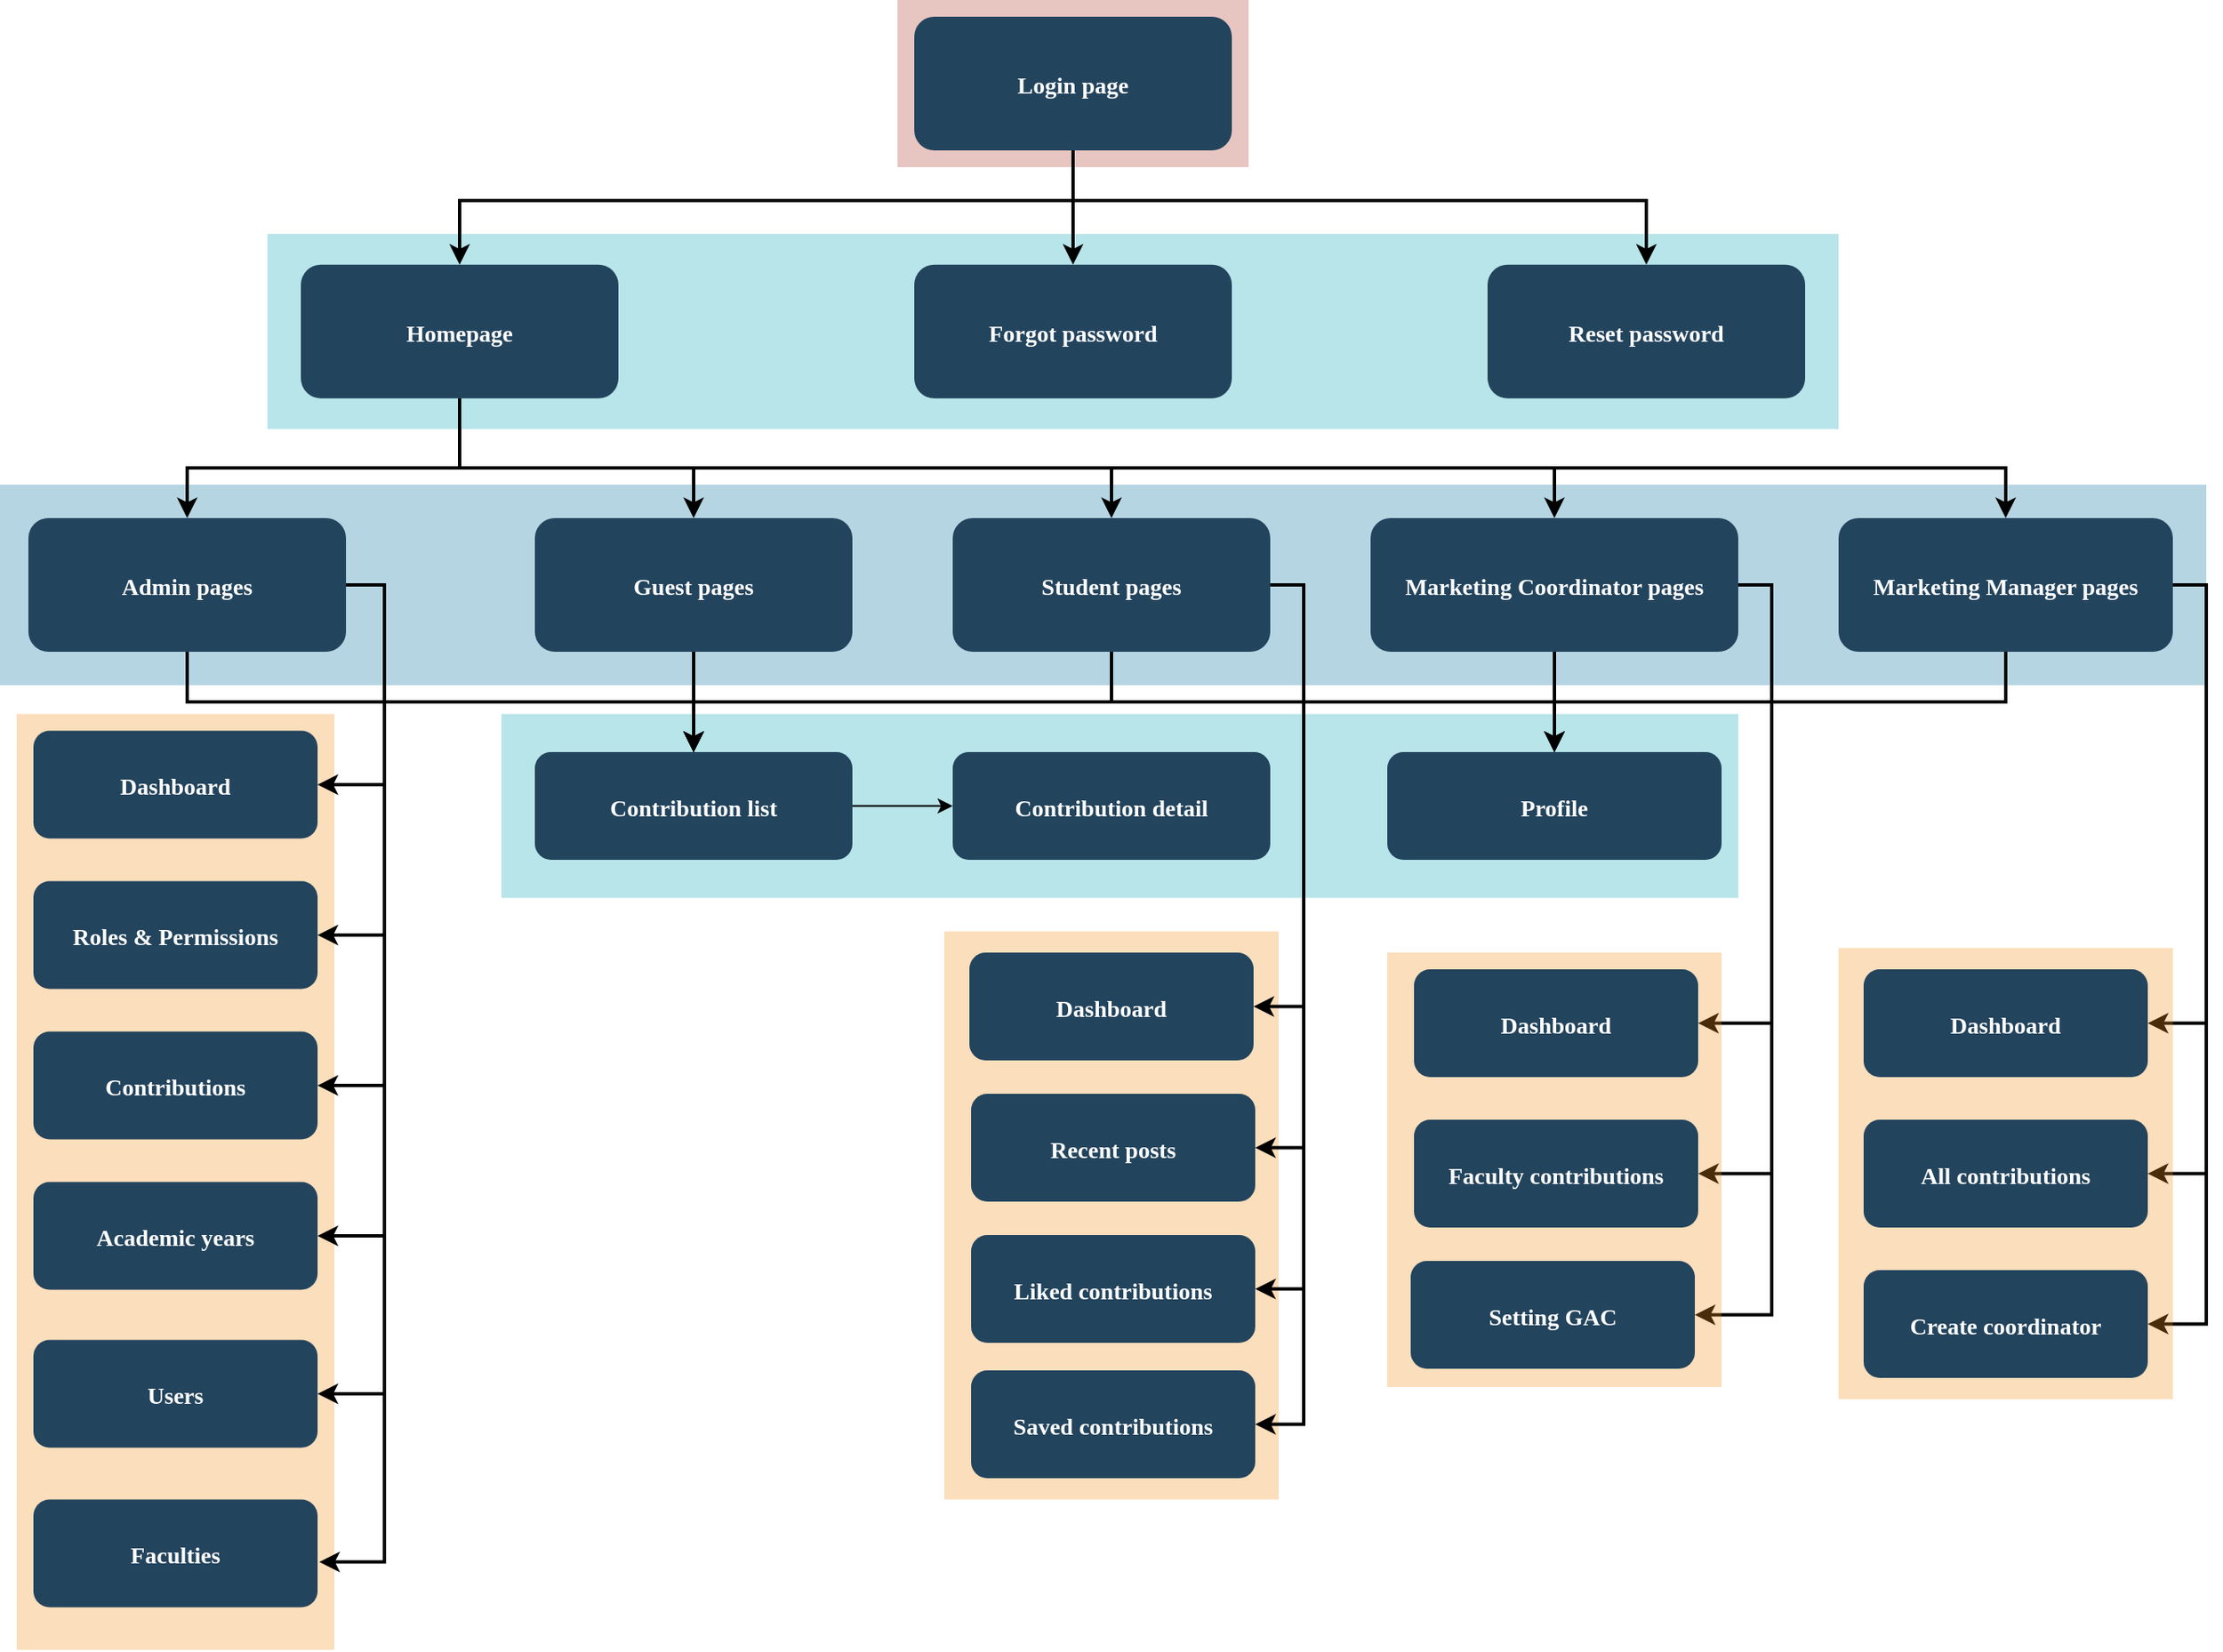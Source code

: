 <mxfile version="23.1.8" type="device">
  <diagram name="Page-1" id="2c0d36ab-eaac-3732-788b-9136903baeff">
    <mxGraphModel dx="1678" dy="1192" grid="1" gridSize="10" guides="1" tooltips="1" connect="1" arrows="1" fold="1" page="1" pageScale="1.5" pageWidth="1169" pageHeight="827" background="none" math="0" shadow="0">
      <root>
        <mxCell id="0" />
        <mxCell id="1" parent="0" />
        <mxCell id="a4i54nAKGf3NfbKqTEV9-144" value="" style="fillColor=#F2931E;strokeColor=none;opacity=30;" vertex="1" parent="1">
          <mxGeometry x="765" y="687.25" width="200" height="340" as="geometry" />
        </mxCell>
        <mxCell id="a4i54nAKGf3NfbKqTEV9-139" value="" style="fillColor=#12AAB5;strokeColor=none;opacity=30;" vertex="1" parent="1">
          <mxGeometry x="360" y="270" width="940" height="116.75" as="geometry" />
        </mxCell>
        <mxCell id="123" value="" style="fillColor=#AE4132;strokeColor=none;opacity=30;" parent="1" vertex="1">
          <mxGeometry x="737" y="130.0" width="210" height="100.0" as="geometry" />
        </mxCell>
        <mxCell id="122" value="" style="fillColor=#10739E;strokeColor=none;opacity=30;" parent="1" vertex="1">
          <mxGeometry x="200" y="420" width="1320" height="120" as="geometry" />
        </mxCell>
        <mxCell id="118" value="" style="fillColor=#F2931E;strokeColor=none;opacity=30;" parent="1" vertex="1">
          <mxGeometry x="210" y="557.25" width="190" height="560" as="geometry" />
        </mxCell>
        <mxCell id="109" value="" style="fillColor=#12AAB5;strokeColor=none;opacity=30;" parent="1" vertex="1">
          <mxGeometry x="500" y="557.25" width="740" height="110" as="geometry" />
        </mxCell>
        <mxCell id="a4i54nAKGf3NfbKqTEV9-141" style="edgeStyle=orthogonalEdgeStyle;rounded=0;orthogonalLoop=1;jettySize=auto;html=1;entryX=0.5;entryY=0;entryDx=0;entryDy=0;strokeWidth=2;" edge="1" parent="1" source="2" target="a4i54nAKGf3NfbKqTEV9-138">
          <mxGeometry relative="1" as="geometry" />
        </mxCell>
        <mxCell id="a4i54nAKGf3NfbKqTEV9-142" style="edgeStyle=orthogonalEdgeStyle;rounded=0;orthogonalLoop=1;jettySize=auto;html=1;entryX=0.5;entryY=0;entryDx=0;entryDy=0;strokeWidth=2;" edge="1" parent="1" source="2" target="a4i54nAKGf3NfbKqTEV9-135">
          <mxGeometry relative="1" as="geometry">
            <Array as="points">
              <mxPoint x="842" y="250" />
              <mxPoint x="475" y="250" />
            </Array>
          </mxGeometry>
        </mxCell>
        <mxCell id="a4i54nAKGf3NfbKqTEV9-143" style="edgeStyle=orthogonalEdgeStyle;rounded=0;orthogonalLoop=1;jettySize=auto;html=1;entryX=0.5;entryY=0;entryDx=0;entryDy=0;strokeWidth=2;" edge="1" parent="1" source="2" target="a4i54nAKGf3NfbKqTEV9-140">
          <mxGeometry relative="1" as="geometry">
            <Array as="points">
              <mxPoint x="842" y="250" />
              <mxPoint x="1185" y="250" />
            </Array>
          </mxGeometry>
        </mxCell>
        <mxCell id="2" value="Login page" style="rounded=1;fillColor=#23445D;gradientColor=none;strokeColor=none;fontColor=#FFFFFF;fontStyle=1;fontFamily=Tahoma;fontSize=14" parent="1" vertex="1">
          <mxGeometry x="747" y="140" width="190" height="80" as="geometry" />
        </mxCell>
        <mxCell id="a4i54nAKGf3NfbKqTEV9-169" style="edgeStyle=orthogonalEdgeStyle;rounded=0;orthogonalLoop=1;jettySize=auto;html=1;entryX=0.5;entryY=0;entryDx=0;entryDy=0;strokeWidth=2;" edge="1" parent="1" source="12" target="a4i54nAKGf3NfbKqTEV9-129">
          <mxGeometry relative="1" as="geometry">
            <Array as="points">
              <mxPoint x="865" y="550" />
              <mxPoint x="615" y="550" />
            </Array>
          </mxGeometry>
        </mxCell>
        <mxCell id="a4i54nAKGf3NfbKqTEV9-172" style="edgeStyle=orthogonalEdgeStyle;rounded=0;orthogonalLoop=1;jettySize=auto;html=1;entryX=0.5;entryY=0;entryDx=0;entryDy=0;strokeWidth=2;" edge="1" parent="1" source="12" target="a4i54nAKGf3NfbKqTEV9-130">
          <mxGeometry relative="1" as="geometry">
            <Array as="points">
              <mxPoint x="865" y="550" />
              <mxPoint x="1130" y="550" />
            </Array>
          </mxGeometry>
        </mxCell>
        <mxCell id="a4i54nAKGf3NfbKqTEV9-188" style="edgeStyle=orthogonalEdgeStyle;rounded=0;orthogonalLoop=1;jettySize=auto;html=1;entryX=1;entryY=0.5;entryDx=0;entryDy=0;strokeWidth=2;" edge="1" parent="1" source="12" target="a4i54nAKGf3NfbKqTEV9-134">
          <mxGeometry relative="1" as="geometry">
            <Array as="points">
              <mxPoint x="980" y="480" />
              <mxPoint x="980" y="817" />
            </Array>
          </mxGeometry>
        </mxCell>
        <mxCell id="a4i54nAKGf3NfbKqTEV9-189" style="edgeStyle=orthogonalEdgeStyle;rounded=0;orthogonalLoop=1;jettySize=auto;html=1;entryX=1;entryY=0.5;entryDx=0;entryDy=0;strokeWidth=2;" edge="1" parent="1" source="12" target="a4i54nAKGf3NfbKqTEV9-152">
          <mxGeometry relative="1" as="geometry">
            <Array as="points">
              <mxPoint x="980" y="480" />
              <mxPoint x="980" y="901" />
            </Array>
          </mxGeometry>
        </mxCell>
        <mxCell id="a4i54nAKGf3NfbKqTEV9-190" style="edgeStyle=orthogonalEdgeStyle;rounded=0;orthogonalLoop=1;jettySize=auto;html=1;entryX=1;entryY=0.5;entryDx=0;entryDy=0;strokeWidth=2;" edge="1" parent="1" source="12" target="a4i54nAKGf3NfbKqTEV9-153">
          <mxGeometry relative="1" as="geometry">
            <Array as="points">
              <mxPoint x="980" y="480" />
              <mxPoint x="980" y="982" />
            </Array>
          </mxGeometry>
        </mxCell>
        <mxCell id="a4i54nAKGf3NfbKqTEV9-208" style="edgeStyle=orthogonalEdgeStyle;rounded=0;orthogonalLoop=1;jettySize=auto;html=1;entryX=1;entryY=0.5;entryDx=0;entryDy=0;strokeWidth=2;" edge="1" parent="1" source="12" target="a4i54nAKGf3NfbKqTEV9-194">
          <mxGeometry relative="1" as="geometry">
            <Array as="points">
              <mxPoint x="980" y="480" />
              <mxPoint x="980" y="732" />
            </Array>
          </mxGeometry>
        </mxCell>
        <mxCell id="12" value="Student pages" style="rounded=1;fillColor=#23445D;gradientColor=none;strokeColor=none;fontColor=#FFFFFF;fontStyle=1;fontFamily=Tahoma;fontSize=14" parent="1" vertex="1">
          <mxGeometry x="770.0" y="440" width="190" height="80" as="geometry" />
        </mxCell>
        <mxCell id="a4i54nAKGf3NfbKqTEV9-149" style="edgeStyle=orthogonalEdgeStyle;rounded=0;orthogonalLoop=1;jettySize=auto;html=1;entryX=0.5;entryY=0;entryDx=0;entryDy=0;strokeWidth=2;" edge="1" parent="1" source="13" target="a4i54nAKGf3NfbKqTEV9-129">
          <mxGeometry relative="1" as="geometry">
            <Array as="points">
              <mxPoint x="430" y="480" />
              <mxPoint x="430" y="550" />
              <mxPoint x="615" y="550" />
            </Array>
          </mxGeometry>
        </mxCell>
        <mxCell id="a4i54nAKGf3NfbKqTEV9-167" style="edgeStyle=orthogonalEdgeStyle;rounded=0;orthogonalLoop=1;jettySize=auto;html=1;entryX=0.5;entryY=0;entryDx=0;entryDy=0;strokeWidth=2;" edge="1" parent="1" source="13" target="a4i54nAKGf3NfbKqTEV9-130">
          <mxGeometry relative="1" as="geometry">
            <Array as="points">
              <mxPoint x="312" y="550" />
              <mxPoint x="1130" y="550" />
            </Array>
          </mxGeometry>
        </mxCell>
        <mxCell id="a4i54nAKGf3NfbKqTEV9-202" style="edgeStyle=orthogonalEdgeStyle;rounded=0;orthogonalLoop=1;jettySize=auto;html=1;entryX=1;entryY=0.5;entryDx=0;entryDy=0;strokeWidth=2;" edge="1" parent="1" source="13" target="16">
          <mxGeometry relative="1" as="geometry">
            <Array as="points">
              <mxPoint x="430" y="480" />
              <mxPoint x="430" y="599" />
            </Array>
          </mxGeometry>
        </mxCell>
        <mxCell id="a4i54nAKGf3NfbKqTEV9-203" style="edgeStyle=orthogonalEdgeStyle;rounded=0;orthogonalLoop=1;jettySize=auto;html=1;entryX=1;entryY=0.5;entryDx=0;entryDy=0;strokeWidth=2;" edge="1" parent="1" source="13" target="a4i54nAKGf3NfbKqTEV9-123">
          <mxGeometry relative="1" as="geometry">
            <Array as="points">
              <mxPoint x="430" y="480" />
              <mxPoint x="430" y="689" />
            </Array>
          </mxGeometry>
        </mxCell>
        <mxCell id="a4i54nAKGf3NfbKqTEV9-204" style="edgeStyle=orthogonalEdgeStyle;rounded=0;orthogonalLoop=1;jettySize=auto;html=1;entryX=1;entryY=0.5;entryDx=0;entryDy=0;strokeWidth=2;" edge="1" parent="1" source="13" target="a4i54nAKGf3NfbKqTEV9-124">
          <mxGeometry relative="1" as="geometry">
            <Array as="points">
              <mxPoint x="430" y="480" />
              <mxPoint x="430" y="779" />
            </Array>
          </mxGeometry>
        </mxCell>
        <mxCell id="a4i54nAKGf3NfbKqTEV9-205" style="edgeStyle=orthogonalEdgeStyle;rounded=0;orthogonalLoop=1;jettySize=auto;html=1;entryX=1;entryY=0.5;entryDx=0;entryDy=0;strokeWidth=2;" edge="1" parent="1" source="13" target="a4i54nAKGf3NfbKqTEV9-125">
          <mxGeometry relative="1" as="geometry">
            <Array as="points">
              <mxPoint x="430" y="480" />
              <mxPoint x="430" y="869" />
            </Array>
          </mxGeometry>
        </mxCell>
        <mxCell id="a4i54nAKGf3NfbKqTEV9-206" style="edgeStyle=orthogonalEdgeStyle;rounded=0;orthogonalLoop=1;jettySize=auto;html=1;entryX=1;entryY=0.5;entryDx=0;entryDy=0;strokeWidth=2;" edge="1" parent="1" source="13" target="a4i54nAKGf3NfbKqTEV9-126">
          <mxGeometry relative="1" as="geometry">
            <Array as="points">
              <mxPoint x="430" y="480" />
              <mxPoint x="430" y="964" />
            </Array>
          </mxGeometry>
        </mxCell>
        <mxCell id="13" value="Admin pages" style="rounded=1;fillColor=#23445D;gradientColor=none;strokeColor=none;fontColor=#FFFFFF;fontStyle=1;fontFamily=Tahoma;fontSize=14" parent="1" vertex="1">
          <mxGeometry x="217" y="440" width="190" height="80" as="geometry" />
        </mxCell>
        <mxCell id="16" value="Dashboard" style="rounded=1;fillColor=#23445D;gradientColor=none;strokeColor=none;fontColor=#FFFFFF;fontStyle=1;fontFamily=Tahoma;fontSize=14" parent="1" vertex="1">
          <mxGeometry x="220" y="567.25" width="170" height="64.5" as="geometry" />
        </mxCell>
        <mxCell id="a4i54nAKGf3NfbKqTEV9-123" value="Roles &amp; Permissions" style="rounded=1;fillColor=#23445D;gradientColor=none;strokeColor=none;fontColor=#FFFFFF;fontStyle=1;fontFamily=Tahoma;fontSize=14" vertex="1" parent="1">
          <mxGeometry x="220" y="657.25" width="170" height="64.5" as="geometry" />
        </mxCell>
        <mxCell id="a4i54nAKGf3NfbKqTEV9-124" value="Contributions" style="rounded=1;fillColor=#23445D;gradientColor=none;strokeColor=none;fontColor=#FFFFFF;fontStyle=1;fontFamily=Tahoma;fontSize=14" vertex="1" parent="1">
          <mxGeometry x="220" y="747.25" width="170" height="64.5" as="geometry" />
        </mxCell>
        <mxCell id="a4i54nAKGf3NfbKqTEV9-125" value="Academic years" style="rounded=1;fillColor=#23445D;gradientColor=none;strokeColor=none;fontColor=#FFFFFF;fontStyle=1;fontFamily=Tahoma;fontSize=14" vertex="1" parent="1">
          <mxGeometry x="220" y="837.25" width="170" height="64.5" as="geometry" />
        </mxCell>
        <mxCell id="a4i54nAKGf3NfbKqTEV9-126" value="Users" style="rounded=1;fillColor=#23445D;gradientColor=none;strokeColor=none;fontColor=#FFFFFF;fontStyle=1;fontFamily=Tahoma;fontSize=14" vertex="1" parent="1">
          <mxGeometry x="220" y="931.75" width="170" height="64.5" as="geometry" />
        </mxCell>
        <mxCell id="a4i54nAKGf3NfbKqTEV9-127" value="Faculties" style="rounded=1;fillColor=#23445D;gradientColor=none;strokeColor=none;fontColor=#FFFFFF;fontStyle=1;fontFamily=Tahoma;fontSize=14" vertex="1" parent="1">
          <mxGeometry x="220" y="1027.25" width="170" height="64.5" as="geometry" />
        </mxCell>
        <mxCell id="a4i54nAKGf3NfbKqTEV9-166" style="edgeStyle=orthogonalEdgeStyle;rounded=0;orthogonalLoop=1;jettySize=auto;html=1;" edge="1" parent="1" source="a4i54nAKGf3NfbKqTEV9-129" target="a4i54nAKGf3NfbKqTEV9-158">
          <mxGeometry relative="1" as="geometry" />
        </mxCell>
        <mxCell id="a4i54nAKGf3NfbKqTEV9-129" value="Contribution list" style="rounded=1;fillColor=#23445D;gradientColor=none;strokeColor=none;fontColor=#FFFFFF;fontStyle=1;fontFamily=Tahoma;fontSize=14" vertex="1" parent="1">
          <mxGeometry x="520" y="580" width="190" height="64.5" as="geometry" />
        </mxCell>
        <mxCell id="a4i54nAKGf3NfbKqTEV9-130" value="Profile" style="rounded=1;fillColor=#23445D;gradientColor=none;strokeColor=none;fontColor=#FFFFFF;fontStyle=1;fontFamily=Tahoma;fontSize=14" vertex="1" parent="1">
          <mxGeometry x="1030" y="580" width="200" height="64.5" as="geometry" />
        </mxCell>
        <mxCell id="a4i54nAKGf3NfbKqTEV9-134" value="Recent posts" style="rounded=1;fillColor=#23445D;gradientColor=none;strokeColor=none;fontColor=#FFFFFF;fontStyle=1;fontFamily=Tahoma;fontSize=14" vertex="1" parent="1">
          <mxGeometry x="781" y="784.5" width="170" height="64.5" as="geometry" />
        </mxCell>
        <mxCell id="a4i54nAKGf3NfbKqTEV9-147" style="edgeStyle=orthogonalEdgeStyle;rounded=0;orthogonalLoop=1;jettySize=auto;html=1;entryX=0.5;entryY=0;entryDx=0;entryDy=0;strokeWidth=2;" edge="1" parent="1" source="a4i54nAKGf3NfbKqTEV9-135" target="13">
          <mxGeometry relative="1" as="geometry">
            <Array as="points">
              <mxPoint x="475" y="410" />
              <mxPoint x="312" y="410" />
            </Array>
          </mxGeometry>
        </mxCell>
        <mxCell id="a4i54nAKGf3NfbKqTEV9-148" style="edgeStyle=orthogonalEdgeStyle;rounded=0;orthogonalLoop=1;jettySize=auto;html=1;entryX=0.5;entryY=0;entryDx=0;entryDy=0;strokeWidth=2;" edge="1" parent="1" source="a4i54nAKGf3NfbKqTEV9-135" target="12">
          <mxGeometry relative="1" as="geometry">
            <Array as="points">
              <mxPoint x="475" y="410" />
              <mxPoint x="865" y="410" />
            </Array>
          </mxGeometry>
        </mxCell>
        <mxCell id="a4i54nAKGf3NfbKqTEV9-160" style="edgeStyle=orthogonalEdgeStyle;rounded=0;orthogonalLoop=1;jettySize=auto;html=1;entryX=0.5;entryY=0;entryDx=0;entryDy=0;strokeWidth=2;" edge="1" parent="1" source="a4i54nAKGf3NfbKqTEV9-135" target="a4i54nAKGf3NfbKqTEV9-154">
          <mxGeometry relative="1" as="geometry">
            <Array as="points">
              <mxPoint x="475" y="410" />
              <mxPoint x="615" y="410" />
            </Array>
          </mxGeometry>
        </mxCell>
        <mxCell id="a4i54nAKGf3NfbKqTEV9-163" style="edgeStyle=orthogonalEdgeStyle;rounded=0;orthogonalLoop=1;jettySize=auto;html=1;entryX=0.5;entryY=0;entryDx=0;entryDy=0;strokeWidth=2;" edge="1" parent="1" source="a4i54nAKGf3NfbKqTEV9-135" target="a4i54nAKGf3NfbKqTEV9-162">
          <mxGeometry relative="1" as="geometry">
            <Array as="points">
              <mxPoint x="475" y="410" />
              <mxPoint x="1130" y="410" />
            </Array>
          </mxGeometry>
        </mxCell>
        <mxCell id="a4i54nAKGf3NfbKqTEV9-164" style="edgeStyle=orthogonalEdgeStyle;rounded=0;orthogonalLoop=1;jettySize=auto;html=1;entryX=0.5;entryY=0;entryDx=0;entryDy=0;strokeWidth=2;" edge="1" parent="1" source="a4i54nAKGf3NfbKqTEV9-135" target="a4i54nAKGf3NfbKqTEV9-161">
          <mxGeometry relative="1" as="geometry">
            <Array as="points">
              <mxPoint x="475" y="410" />
              <mxPoint x="1400" y="410" />
            </Array>
          </mxGeometry>
        </mxCell>
        <mxCell id="a4i54nAKGf3NfbKqTEV9-135" value="Homepage" style="rounded=1;fillColor=#23445D;gradientColor=none;strokeColor=none;fontColor=#FFFFFF;fontStyle=1;fontFamily=Tahoma;fontSize=14" vertex="1" parent="1">
          <mxGeometry x="380.0" y="288.37" width="190" height="80" as="geometry" />
        </mxCell>
        <mxCell id="a4i54nAKGf3NfbKqTEV9-138" value="Forgot password" style="rounded=1;fillColor=#23445D;gradientColor=none;strokeColor=none;fontColor=#FFFFFF;fontStyle=1;fontFamily=Tahoma;fontSize=14" vertex="1" parent="1">
          <mxGeometry x="747" y="288.37" width="190" height="80" as="geometry" />
        </mxCell>
        <mxCell id="a4i54nAKGf3NfbKqTEV9-140" value="Reset password" style="rounded=1;fillColor=#23445D;gradientColor=none;strokeColor=none;fontColor=#FFFFFF;fontStyle=1;fontFamily=Tahoma;fontSize=14" vertex="1" parent="1">
          <mxGeometry x="1090" y="288.37" width="190" height="80" as="geometry" />
        </mxCell>
        <mxCell id="a4i54nAKGf3NfbKqTEV9-152" value="Liked contributions" style="rounded=1;fillColor=#23445D;gradientColor=none;strokeColor=none;fontColor=#FFFFFF;fontStyle=1;fontFamily=Tahoma;fontSize=14" vertex="1" parent="1">
          <mxGeometry x="781" y="869" width="170" height="64.5" as="geometry" />
        </mxCell>
        <mxCell id="a4i54nAKGf3NfbKqTEV9-153" value="Saved contributions" style="rounded=1;fillColor=#23445D;gradientColor=none;strokeColor=none;fontColor=#FFFFFF;fontStyle=1;fontFamily=Tahoma;fontSize=14" vertex="1" parent="1">
          <mxGeometry x="781" y="950" width="170" height="64.5" as="geometry" />
        </mxCell>
        <mxCell id="a4i54nAKGf3NfbKqTEV9-168" style="edgeStyle=orthogonalEdgeStyle;rounded=0;orthogonalLoop=1;jettySize=auto;html=1;entryX=0.5;entryY=0;entryDx=0;entryDy=0;strokeWidth=2;" edge="1" parent="1" source="a4i54nAKGf3NfbKqTEV9-154" target="a4i54nAKGf3NfbKqTEV9-129">
          <mxGeometry relative="1" as="geometry" />
        </mxCell>
        <mxCell id="a4i54nAKGf3NfbKqTEV9-154" value="Guest pages" style="rounded=1;fillColor=#23445D;gradientColor=none;strokeColor=none;fontColor=#FFFFFF;fontStyle=1;fontFamily=Tahoma;fontSize=14" vertex="1" parent="1">
          <mxGeometry x="520.0" y="440" width="190" height="80" as="geometry" />
        </mxCell>
        <mxCell id="a4i54nAKGf3NfbKqTEV9-158" value="Contribution detail" style="rounded=1;fillColor=#23445D;gradientColor=none;strokeColor=none;fontColor=#FFFFFF;fontStyle=1;fontFamily=Tahoma;fontSize=14" vertex="1" parent="1">
          <mxGeometry x="770" y="580" width="190" height="64.5" as="geometry" />
        </mxCell>
        <mxCell id="a4i54nAKGf3NfbKqTEV9-171" style="edgeStyle=orthogonalEdgeStyle;rounded=0;orthogonalLoop=1;jettySize=auto;html=1;entryX=0.5;entryY=0;entryDx=0;entryDy=0;strokeWidth=2;" edge="1" parent="1" source="a4i54nAKGf3NfbKqTEV9-161" target="a4i54nAKGf3NfbKqTEV9-129">
          <mxGeometry relative="1" as="geometry">
            <Array as="points">
              <mxPoint x="1400" y="550" />
              <mxPoint x="615" y="550" />
            </Array>
          </mxGeometry>
        </mxCell>
        <mxCell id="a4i54nAKGf3NfbKqTEV9-174" style="edgeStyle=orthogonalEdgeStyle;rounded=0;orthogonalLoop=1;jettySize=auto;html=1;entryX=0.5;entryY=0;entryDx=0;entryDy=0;strokeWidth=2;" edge="1" parent="1" source="a4i54nAKGf3NfbKqTEV9-161" target="a4i54nAKGf3NfbKqTEV9-130">
          <mxGeometry relative="1" as="geometry">
            <Array as="points">
              <mxPoint x="1400" y="550" />
              <mxPoint x="1130" y="550" />
            </Array>
          </mxGeometry>
        </mxCell>
        <mxCell id="a4i54nAKGf3NfbKqTEV9-198" style="edgeStyle=orthogonalEdgeStyle;rounded=0;orthogonalLoop=1;jettySize=auto;html=1;entryX=1;entryY=0.5;entryDx=0;entryDy=0;strokeWidth=2;" edge="1" parent="1" source="a4i54nAKGf3NfbKqTEV9-161" target="a4i54nAKGf3NfbKqTEV9-197">
          <mxGeometry relative="1" as="geometry">
            <Array as="points">
              <mxPoint x="1520" y="480" />
              <mxPoint x="1520" y="742" />
            </Array>
          </mxGeometry>
        </mxCell>
        <mxCell id="a4i54nAKGf3NfbKqTEV9-199" style="edgeStyle=orthogonalEdgeStyle;rounded=0;orthogonalLoop=1;jettySize=auto;html=1;entryX=1;entryY=0.5;entryDx=0;entryDy=0;strokeWidth=2;" edge="1" parent="1" source="a4i54nAKGf3NfbKqTEV9-161" target="a4i54nAKGf3NfbKqTEV9-186">
          <mxGeometry relative="1" as="geometry">
            <Array as="points">
              <mxPoint x="1520" y="480" />
              <mxPoint x="1520" y="832" />
            </Array>
          </mxGeometry>
        </mxCell>
        <mxCell id="a4i54nAKGf3NfbKqTEV9-201" style="edgeStyle=orthogonalEdgeStyle;rounded=0;orthogonalLoop=1;jettySize=auto;html=1;entryX=1;entryY=0.5;entryDx=0;entryDy=0;strokeWidth=2;" edge="1" parent="1" source="a4i54nAKGf3NfbKqTEV9-161" target="a4i54nAKGf3NfbKqTEV9-200">
          <mxGeometry relative="1" as="geometry">
            <Array as="points">
              <mxPoint x="1520" y="480" />
              <mxPoint x="1520" y="922" />
            </Array>
          </mxGeometry>
        </mxCell>
        <mxCell id="a4i54nAKGf3NfbKqTEV9-161" value="Marketing Manager pages" style="rounded=1;fillColor=#23445D;gradientColor=none;strokeColor=none;fontColor=#FFFFFF;fontStyle=1;fontFamily=Tahoma;fontSize=14" vertex="1" parent="1">
          <mxGeometry x="1300" y="440" width="200" height="80" as="geometry" />
        </mxCell>
        <mxCell id="a4i54nAKGf3NfbKqTEV9-170" style="edgeStyle=orthogonalEdgeStyle;rounded=0;orthogonalLoop=1;jettySize=auto;html=1;entryX=0.5;entryY=0;entryDx=0;entryDy=0;strokeWidth=2;" edge="1" parent="1" source="a4i54nAKGf3NfbKqTEV9-162" target="a4i54nAKGf3NfbKqTEV9-129">
          <mxGeometry relative="1" as="geometry">
            <Array as="points">
              <mxPoint x="1130" y="550" />
              <mxPoint x="615" y="550" />
            </Array>
          </mxGeometry>
        </mxCell>
        <mxCell id="a4i54nAKGf3NfbKqTEV9-173" style="edgeStyle=orthogonalEdgeStyle;rounded=0;orthogonalLoop=1;jettySize=auto;html=1;entryX=0.5;entryY=0;entryDx=0;entryDy=0;strokeWidth=2;" edge="1" parent="1" source="a4i54nAKGf3NfbKqTEV9-162" target="a4i54nAKGf3NfbKqTEV9-130">
          <mxGeometry relative="1" as="geometry" />
        </mxCell>
        <mxCell id="a4i54nAKGf3NfbKqTEV9-191" style="edgeStyle=orthogonalEdgeStyle;rounded=0;orthogonalLoop=1;jettySize=auto;html=1;entryX=1;entryY=0.5;entryDx=0;entryDy=0;strokeWidth=2;exitX=1;exitY=0.5;exitDx=0;exitDy=0;" edge="1" parent="1" source="a4i54nAKGf3NfbKqTEV9-162" target="a4i54nAKGf3NfbKqTEV9-176">
          <mxGeometry relative="1" as="geometry">
            <mxPoint x="1240" y="560" as="sourcePoint" />
            <Array as="points">
              <mxPoint x="1260" y="480" />
              <mxPoint x="1260" y="832" />
            </Array>
          </mxGeometry>
        </mxCell>
        <mxCell id="a4i54nAKGf3NfbKqTEV9-192" style="edgeStyle=orthogonalEdgeStyle;rounded=0;orthogonalLoop=1;jettySize=auto;html=1;entryX=1;entryY=0.5;entryDx=0;entryDy=0;strokeWidth=2;exitX=1;exitY=0.5;exitDx=0;exitDy=0;" edge="1" parent="1" source="a4i54nAKGf3NfbKqTEV9-162" target="a4i54nAKGf3NfbKqTEV9-177">
          <mxGeometry relative="1" as="geometry">
            <mxPoint x="1250" y="560" as="sourcePoint" />
            <Array as="points">
              <mxPoint x="1260" y="480" />
              <mxPoint x="1260" y="917" />
            </Array>
          </mxGeometry>
        </mxCell>
        <mxCell id="a4i54nAKGf3NfbKqTEV9-196" style="edgeStyle=orthogonalEdgeStyle;rounded=0;orthogonalLoop=1;jettySize=auto;html=1;entryX=1;entryY=0.5;entryDx=0;entryDy=0;strokeWidth=2;" edge="1" parent="1" source="a4i54nAKGf3NfbKqTEV9-162" target="a4i54nAKGf3NfbKqTEV9-195">
          <mxGeometry relative="1" as="geometry">
            <Array as="points">
              <mxPoint x="1260" y="480" />
              <mxPoint x="1260" y="742" />
            </Array>
          </mxGeometry>
        </mxCell>
        <mxCell id="a4i54nAKGf3NfbKqTEV9-162" value="Marketing Coordinator pages" style="rounded=1;fillColor=#23445D;gradientColor=none;strokeColor=none;fontColor=#FFFFFF;fontStyle=1;fontFamily=Tahoma;fontSize=14" vertex="1" parent="1">
          <mxGeometry x="1020" y="440" width="220" height="80" as="geometry" />
        </mxCell>
        <mxCell id="a4i54nAKGf3NfbKqTEV9-175" value="" style="fillColor=#F2931E;strokeColor=none;opacity=30;" vertex="1" parent="1">
          <mxGeometry x="1030" y="700" width="200" height="260" as="geometry" />
        </mxCell>
        <mxCell id="a4i54nAKGf3NfbKqTEV9-176" value="Faculty contributions" style="rounded=1;fillColor=#23445D;gradientColor=none;strokeColor=none;fontColor=#FFFFFF;fontStyle=1;fontFamily=Tahoma;fontSize=14" vertex="1" parent="1">
          <mxGeometry x="1046" y="800" width="170" height="64.5" as="geometry" />
        </mxCell>
        <mxCell id="a4i54nAKGf3NfbKqTEV9-177" value="Setting GAC" style="rounded=1;fillColor=#23445D;gradientColor=none;strokeColor=none;fontColor=#FFFFFF;fontStyle=1;fontFamily=Tahoma;fontSize=14" vertex="1" parent="1">
          <mxGeometry x="1044" y="884.5" width="170" height="64.5" as="geometry" />
        </mxCell>
        <mxCell id="a4i54nAKGf3NfbKqTEV9-185" value="" style="fillColor=#F2931E;strokeColor=none;opacity=30;" vertex="1" parent="1">
          <mxGeometry x="1300" y="697.25" width="200" height="270" as="geometry" />
        </mxCell>
        <mxCell id="a4i54nAKGf3NfbKqTEV9-186" value="All contributions" style="rounded=1;fillColor=#23445D;gradientColor=none;strokeColor=none;fontColor=#FFFFFF;fontStyle=1;fontFamily=Tahoma;fontSize=14" vertex="1" parent="1">
          <mxGeometry x="1315" y="800" width="170" height="64.5" as="geometry" />
        </mxCell>
        <mxCell id="a4i54nAKGf3NfbKqTEV9-194" value="Dashboard" style="rounded=1;fillColor=#23445D;gradientColor=none;strokeColor=none;fontColor=#FFFFFF;fontStyle=1;fontFamily=Tahoma;fontSize=14" vertex="1" parent="1">
          <mxGeometry x="780" y="700" width="170" height="64.5" as="geometry" />
        </mxCell>
        <mxCell id="a4i54nAKGf3NfbKqTEV9-195" value="Dashboard" style="rounded=1;fillColor=#23445D;gradientColor=none;strokeColor=none;fontColor=#FFFFFF;fontStyle=1;fontFamily=Tahoma;fontSize=14" vertex="1" parent="1">
          <mxGeometry x="1046" y="710" width="170" height="64.5" as="geometry" />
        </mxCell>
        <mxCell id="a4i54nAKGf3NfbKqTEV9-197" value="Dashboard" style="rounded=1;fillColor=#23445D;gradientColor=none;strokeColor=none;fontColor=#FFFFFF;fontStyle=1;fontFamily=Tahoma;fontSize=14" vertex="1" parent="1">
          <mxGeometry x="1315" y="710" width="170" height="64.5" as="geometry" />
        </mxCell>
        <mxCell id="a4i54nAKGf3NfbKqTEV9-200" value="Create coordinator" style="rounded=1;fillColor=#23445D;gradientColor=none;strokeColor=none;fontColor=#FFFFFF;fontStyle=1;fontFamily=Tahoma;fontSize=14" vertex="1" parent="1">
          <mxGeometry x="1315" y="890" width="170" height="64.5" as="geometry" />
        </mxCell>
        <mxCell id="a4i54nAKGf3NfbKqTEV9-207" style="edgeStyle=orthogonalEdgeStyle;rounded=0;orthogonalLoop=1;jettySize=auto;html=1;entryX=1.006;entryY=0.579;entryDx=0;entryDy=0;entryPerimeter=0;strokeWidth=2;" edge="1" parent="1" source="13" target="a4i54nAKGf3NfbKqTEV9-127">
          <mxGeometry relative="1" as="geometry">
            <Array as="points">
              <mxPoint x="430" y="480" />
              <mxPoint x="430" y="1065" />
            </Array>
          </mxGeometry>
        </mxCell>
      </root>
    </mxGraphModel>
  </diagram>
</mxfile>
